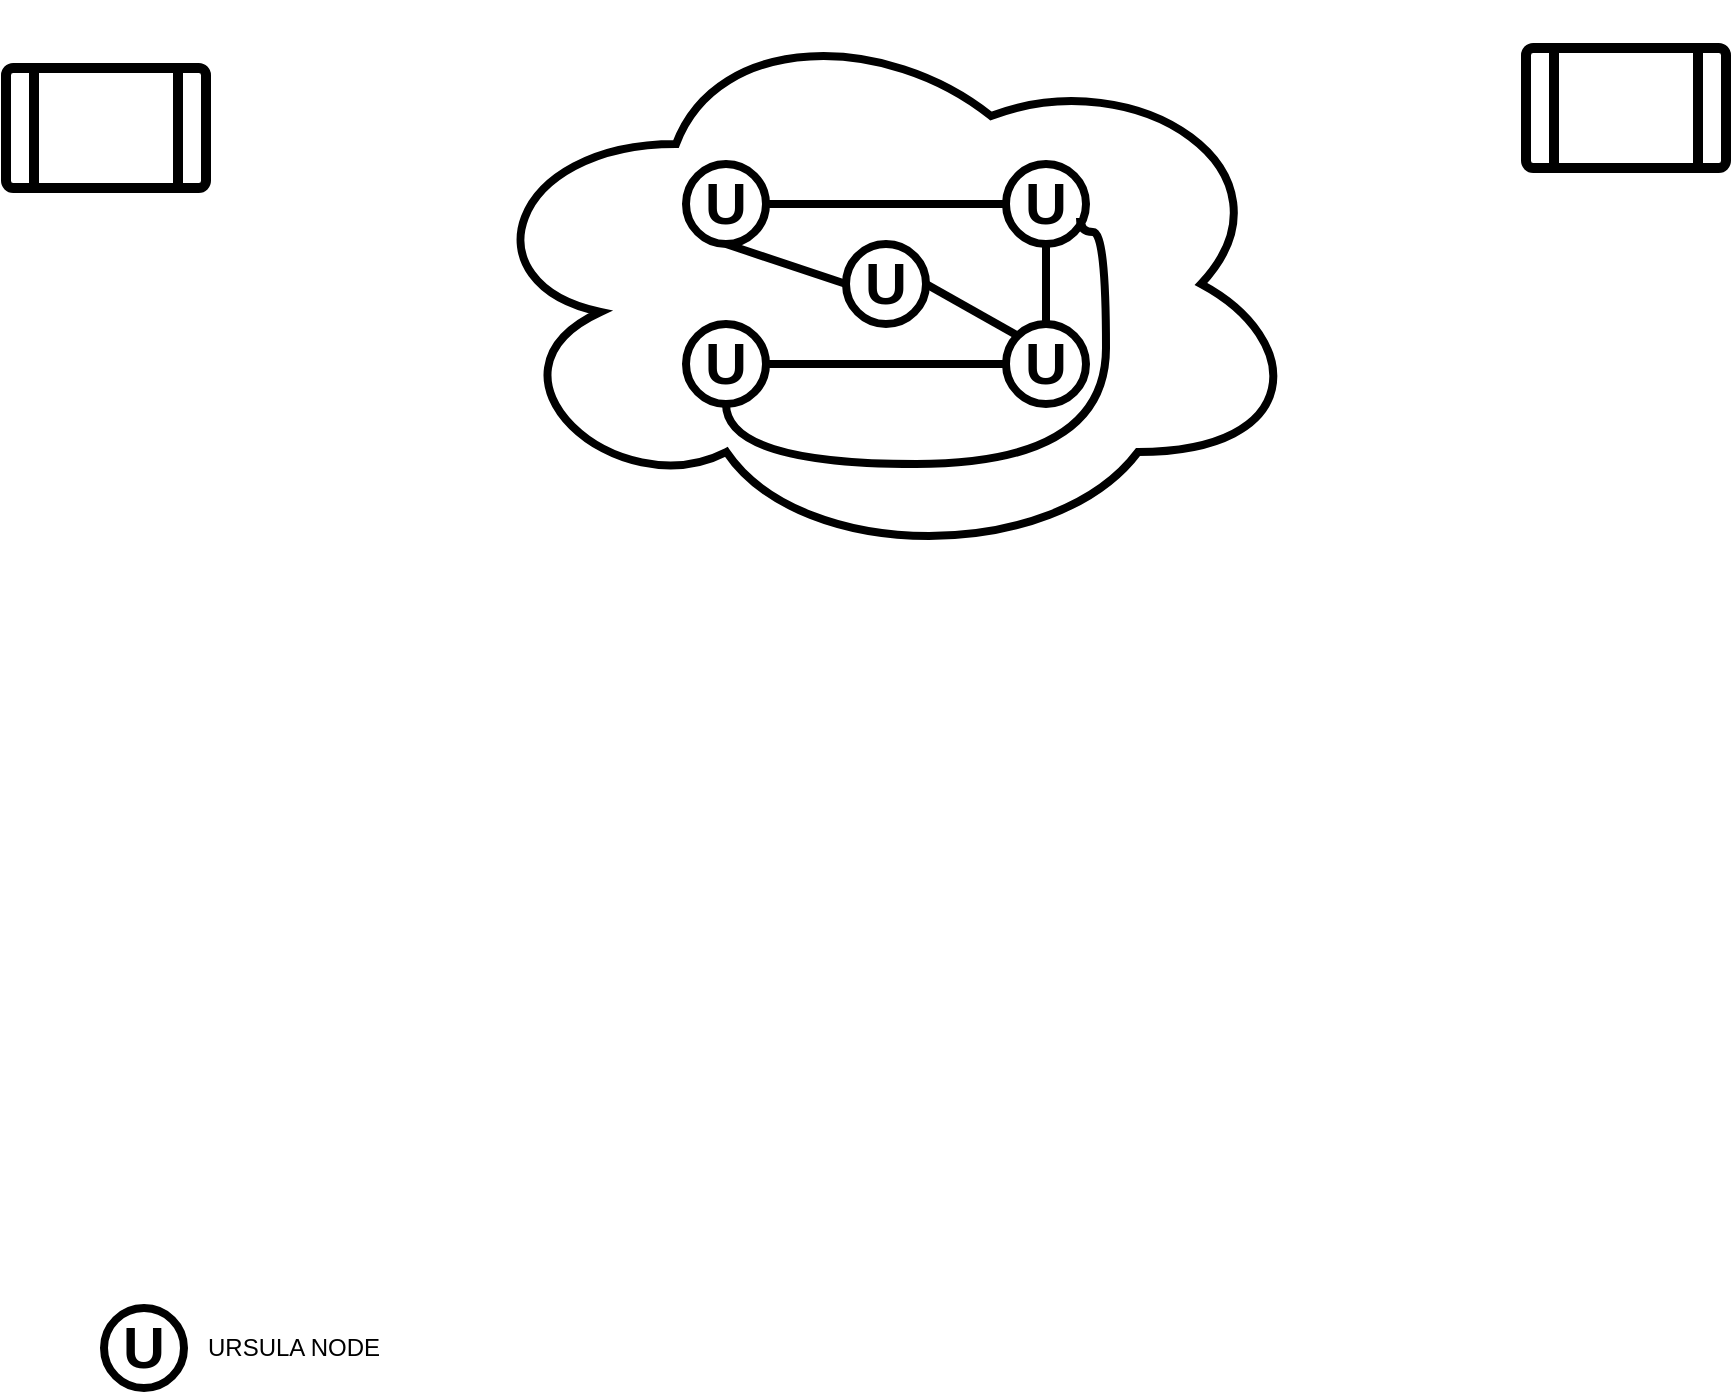 <mxfile version="12.2.8" type="github" pages="1">
  <diagram id="VRZPe4ht6FZnXAh3OC5D" name="Page-1">
    <mxGraphModel dx="2239" dy="757" grid="1" gridSize="10" guides="1" tooltips="1" connect="1" arrows="1" fold="1" page="1" pageScale="1" pageWidth="827" pageHeight="1169" math="0" shadow="0">
      <root>
        <mxCell id="0"/>
        <mxCell id="1" parent="0"/>
        <mxCell id="8XrIqm7YhIDDk8eNb9Pi-9" value="" style="ellipse;shape=cloud;whiteSpace=wrap;html=1;strokeWidth=4;" vertex="1" parent="1">
          <mxGeometry x="150" y="88" width="420" height="280" as="geometry"/>
        </mxCell>
        <mxCell id="8XrIqm7YhIDDk8eNb9Pi-2" value="&lt;font size=&quot;1&quot;&gt;&lt;b style=&quot;font-size: 29px&quot;&gt;U&lt;/b&gt;&lt;/font&gt;" style="ellipse;whiteSpace=wrap;html=1;strokeWidth=4;" vertex="1" parent="1">
          <mxGeometry x="340" y="208" width="40" height="40" as="geometry"/>
        </mxCell>
        <mxCell id="8XrIqm7YhIDDk8eNb9Pi-12" style="rounded=0;orthogonalLoop=1;jettySize=auto;html=1;exitX=0;exitY=0;exitDx=0;exitDy=0;entryX=1;entryY=0.5;entryDx=0;entryDy=0;endArrow=none;endFill=0;strokeWidth=4;" edge="1" parent="1" source="8XrIqm7YhIDDk8eNb9Pi-3" target="8XrIqm7YhIDDk8eNb9Pi-2">
          <mxGeometry relative="1" as="geometry"/>
        </mxCell>
        <mxCell id="8XrIqm7YhIDDk8eNb9Pi-3" value="&lt;font size=&quot;1&quot;&gt;&lt;b style=&quot;font-size: 29px&quot;&gt;U&lt;/b&gt;&lt;/font&gt;" style="ellipse;whiteSpace=wrap;html=1;strokeWidth=4;" vertex="1" parent="1">
          <mxGeometry x="420" y="248" width="40" height="40" as="geometry"/>
        </mxCell>
        <mxCell id="8XrIqm7YhIDDk8eNb9Pi-15" style="edgeStyle=none;rounded=0;orthogonalLoop=1;jettySize=auto;html=1;exitX=0.5;exitY=1;exitDx=0;exitDy=0;entryX=0;entryY=0.5;entryDx=0;entryDy=0;endArrow=none;endFill=0;strokeWidth=4;" edge="1" parent="1" source="8XrIqm7YhIDDk8eNb9Pi-4" target="8XrIqm7YhIDDk8eNb9Pi-2">
          <mxGeometry relative="1" as="geometry"/>
        </mxCell>
        <mxCell id="8XrIqm7YhIDDk8eNb9Pi-4" value="&lt;font size=&quot;1&quot;&gt;&lt;b style=&quot;font-size: 29px&quot;&gt;U&lt;/b&gt;&lt;/font&gt;" style="ellipse;whiteSpace=wrap;html=1;strokeWidth=4;" vertex="1" parent="1">
          <mxGeometry x="260" y="168" width="40" height="40" as="geometry"/>
        </mxCell>
        <mxCell id="8XrIqm7YhIDDk8eNb9Pi-13" style="edgeStyle=none;rounded=0;orthogonalLoop=1;jettySize=auto;html=1;exitX=0.5;exitY=1;exitDx=0;exitDy=0;endArrow=none;endFill=0;strokeWidth=4;" edge="1" parent="1" source="8XrIqm7YhIDDk8eNb9Pi-5" target="8XrIqm7YhIDDk8eNb9Pi-3">
          <mxGeometry relative="1" as="geometry"/>
        </mxCell>
        <mxCell id="8XrIqm7YhIDDk8eNb9Pi-14" style="edgeStyle=none;rounded=0;orthogonalLoop=1;jettySize=auto;html=1;exitX=0;exitY=0.5;exitDx=0;exitDy=0;endArrow=none;endFill=0;strokeWidth=4;" edge="1" parent="1" source="8XrIqm7YhIDDk8eNb9Pi-5" target="8XrIqm7YhIDDk8eNb9Pi-4">
          <mxGeometry relative="1" as="geometry"/>
        </mxCell>
        <mxCell id="8XrIqm7YhIDDk8eNb9Pi-5" value="&lt;font size=&quot;1&quot;&gt;&lt;b style=&quot;font-size: 29px&quot;&gt;U&lt;/b&gt;&lt;/font&gt;" style="ellipse;whiteSpace=wrap;html=1;strokeWidth=4;" vertex="1" parent="1">
          <mxGeometry x="420" y="168" width="40" height="40" as="geometry"/>
        </mxCell>
        <mxCell id="8XrIqm7YhIDDk8eNb9Pi-11" style="edgeStyle=orthogonalEdgeStyle;rounded=0;orthogonalLoop=1;jettySize=auto;html=1;exitX=1;exitY=0.5;exitDx=0;exitDy=0;endArrow=none;endFill=0;strokeWidth=4;" edge="1" parent="1" source="8XrIqm7YhIDDk8eNb9Pi-6" target="8XrIqm7YhIDDk8eNb9Pi-3">
          <mxGeometry relative="1" as="geometry"/>
        </mxCell>
        <mxCell id="8XrIqm7YhIDDk8eNb9Pi-16" style="edgeStyle=orthogonalEdgeStyle;rounded=0;orthogonalLoop=1;jettySize=auto;html=1;exitX=0.5;exitY=1;exitDx=0;exitDy=0;entryX=0.925;entryY=0.675;entryDx=0;entryDy=0;endArrow=none;endFill=0;curved=1;entryPerimeter=0;strokeWidth=4;" edge="1" parent="1" source="8XrIqm7YhIDDk8eNb9Pi-6" target="8XrIqm7YhIDDk8eNb9Pi-5">
          <mxGeometry relative="1" as="geometry">
            <Array as="points">
              <mxPoint x="280" y="318"/>
              <mxPoint x="470" y="318"/>
              <mxPoint x="470" y="202"/>
              <mxPoint x="457" y="202"/>
            </Array>
          </mxGeometry>
        </mxCell>
        <mxCell id="8XrIqm7YhIDDk8eNb9Pi-6" value="&lt;font size=&quot;1&quot;&gt;&lt;b style=&quot;font-size: 29px&quot;&gt;U&lt;/b&gt;&lt;/font&gt;" style="ellipse;whiteSpace=wrap;html=1;strokeWidth=4;" vertex="1" parent="1">
          <mxGeometry x="260" y="248" width="40" height="40" as="geometry"/>
        </mxCell>
        <mxCell id="8XrIqm7YhIDDk8eNb9Pi-17" value="" style="verticalLabelPosition=bottom;verticalAlign=top;html=1;shape=process;whiteSpace=wrap;rounded=1;size=0.14;arcSize=6;strokeWidth=5;" vertex="1" parent="1">
          <mxGeometry x="-80" y="120" width="100" height="60" as="geometry"/>
        </mxCell>
        <mxCell id="8XrIqm7YhIDDk8eNb9Pi-23" value="" style="shape=image;html=1;verticalAlign=top;verticalLabelPosition=bottom;labelBackgroundColor=#ffffff;imageAspect=0;aspect=fixed;image=https://cdn3.iconfinder.com/data/icons/streamline-icon-set-free-pack/48/Streamline-17-128.png;strokeWidth=1;" vertex="1" parent="1">
          <mxGeometry x="-80" y="270" width="98" height="98" as="geometry"/>
        </mxCell>
        <mxCell id="8XrIqm7YhIDDk8eNb9Pi-24" value="" style="verticalLabelPosition=bottom;verticalAlign=top;html=1;shape=process;whiteSpace=wrap;rounded=1;size=0.14;arcSize=6;strokeWidth=5;" vertex="1" parent="1">
          <mxGeometry x="680" y="110" width="100" height="60" as="geometry"/>
        </mxCell>
        <mxCell id="8XrIqm7YhIDDk8eNb9Pi-25" value="" style="shape=image;html=1;verticalAlign=top;verticalLabelPosition=bottom;labelBackgroundColor=#ffffff;imageAspect=0;aspect=fixed;image=https://cdn3.iconfinder.com/data/icons/streamline-icon-set-free-pack/48/Streamline-17-128.png;strokeWidth=4;" vertex="1" parent="1">
          <mxGeometry x="682" y="260" width="98" height="98" as="geometry"/>
        </mxCell>
        <mxCell id="8XrIqm7YhIDDk8eNb9Pi-27" value="&lt;font size=&quot;1&quot;&gt;&lt;b style=&quot;font-size: 29px&quot;&gt;U&lt;/b&gt;&lt;/font&gt;" style="ellipse;whiteSpace=wrap;html=1;strokeWidth=4;" vertex="1" parent="1">
          <mxGeometry x="-31" y="740" width="40" height="40" as="geometry"/>
        </mxCell>
        <mxCell id="8XrIqm7YhIDDk8eNb9Pi-28" value="URSULA NODE" style="text;html=1;resizable=0;points=[];autosize=1;align=left;verticalAlign=top;spacingTop=-4;" vertex="1" parent="1">
          <mxGeometry x="19" y="750" width="100" height="20" as="geometry"/>
        </mxCell>
        <mxCell id="8XrIqm7YhIDDk8eNb9Pi-29" value="" style="shape=image;html=1;verticalAlign=top;verticalLabelPosition=bottom;labelBackgroundColor=#ffffff;imageAspect=0;aspect=fixed;image=https://cdn3.iconfinder.com/data/icons/popular-cryptocurrencies/80/Cryptocurrency_token_coin_v3-01-128.png;strokeWidth=1;" vertex="1" parent="1">
          <mxGeometry x="296" y="486" width="128" height="128" as="geometry"/>
        </mxCell>
      </root>
    </mxGraphModel>
  </diagram>
</mxfile>
